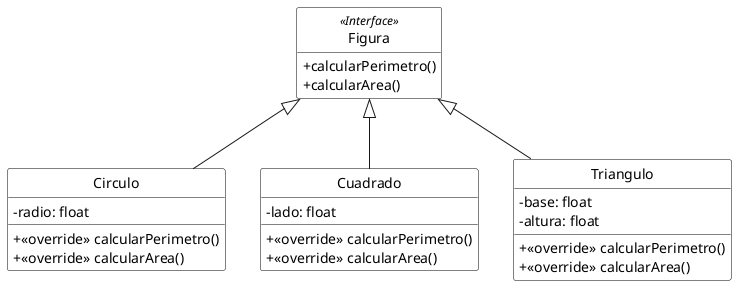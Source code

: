 @startuml
skinparam monochrome true
skinparam classBackgroundColor White
skinparam classBorderColor Black
skinparam shadowing false
skinparam classAttributeIconSize 0

Figura <|-- Circulo
Figura <|-- Cuadrado
Figura <|-- Triangulo

class Figura <<Interface>> {
 +calcularPerimetro()
 +calcularArea()
}

class Cuadrado {
 -lado: float
 + <<override>> calcularPerimetro()
 + <<override>> calcularArea()
}

class Triangulo {
 -base: float
 -altura: float
 + <<override>> calcularPerimetro()
 + <<override>> calcularArea()
}

class Circulo {
 -radio: float
 + <<override>> calcularPerimetro()
 + <<override>> calcularArea()
}

hide circle
hide <<Interface>> fields
@enduml
